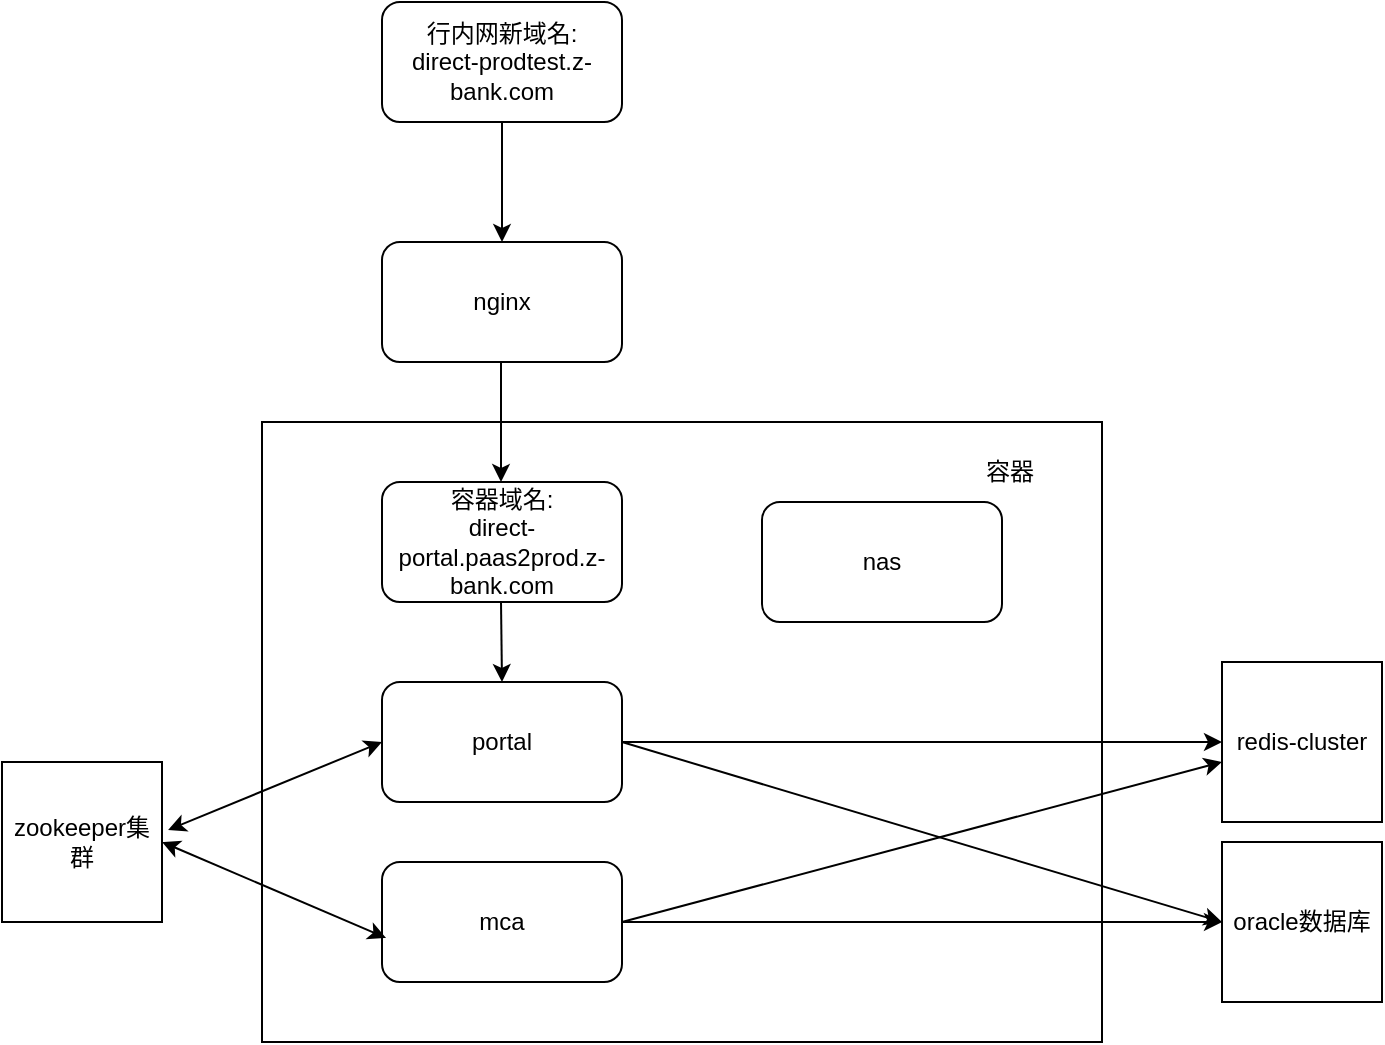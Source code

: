 <mxfile version="21.6.1" type="github">
  <diagram name="第 1 页" id="mV_qi1cDvNp9JisKHs0J">
    <mxGraphModel dx="2263" dy="1897" grid="1" gridSize="10" guides="1" tooltips="1" connect="1" arrows="1" fold="1" page="1" pageScale="1" pageWidth="827" pageHeight="1169" math="0" shadow="0">
      <root>
        <mxCell id="0" />
        <mxCell id="1" parent="0" />
        <mxCell id="zmU-SDt401ndgRT6T8sc-7" value="" style="rounded=0;whiteSpace=wrap;html=1;" parent="1" vertex="1">
          <mxGeometry x="70" y="190" width="420" height="310" as="geometry" />
        </mxCell>
        <mxCell id="zmU-SDt401ndgRT6T8sc-1" value="nginx" style="rounded=1;whiteSpace=wrap;html=1;" parent="1" vertex="1">
          <mxGeometry x="130" y="100" width="120" height="60" as="geometry" />
        </mxCell>
        <mxCell id="zmU-SDt401ndgRT6T8sc-2" value="portal" style="rounded=1;whiteSpace=wrap;html=1;" parent="1" vertex="1">
          <mxGeometry x="130" y="320" width="120" height="60" as="geometry" />
        </mxCell>
        <mxCell id="zmU-SDt401ndgRT6T8sc-3" value="mca" style="rounded=1;whiteSpace=wrap;html=1;" parent="1" vertex="1">
          <mxGeometry x="130" y="410" width="120" height="60" as="geometry" />
        </mxCell>
        <mxCell id="zmU-SDt401ndgRT6T8sc-4" value="redis-cluster" style="whiteSpace=wrap;html=1;aspect=fixed;" parent="1" vertex="1">
          <mxGeometry x="550" y="310" width="80" height="80" as="geometry" />
        </mxCell>
        <mxCell id="zmU-SDt401ndgRT6T8sc-5" value="zookeeper集群" style="whiteSpace=wrap;html=1;aspect=fixed;" parent="1" vertex="1">
          <mxGeometry x="-60" y="360" width="80" height="80" as="geometry" />
        </mxCell>
        <mxCell id="zmU-SDt401ndgRT6T8sc-6" value="oracle数据库" style="whiteSpace=wrap;html=1;aspect=fixed;" parent="1" vertex="1">
          <mxGeometry x="550" y="400" width="80" height="80" as="geometry" />
        </mxCell>
        <mxCell id="zmU-SDt401ndgRT6T8sc-9" value="容器" style="text;html=1;strokeColor=none;fillColor=none;align=center;verticalAlign=middle;whiteSpace=wrap;rounded=0;" parent="1" vertex="1">
          <mxGeometry x="414" y="200" width="60" height="30" as="geometry" />
        </mxCell>
        <mxCell id="zmU-SDt401ndgRT6T8sc-12" value="" style="endArrow=classic;startArrow=classic;html=1;rounded=0;entryX=1.038;entryY=0.425;entryDx=0;entryDy=0;entryPerimeter=0;exitX=0;exitY=0.5;exitDx=0;exitDy=0;" parent="1" source="zmU-SDt401ndgRT6T8sc-2" target="zmU-SDt401ndgRT6T8sc-5" edge="1">
          <mxGeometry width="50" height="50" relative="1" as="geometry">
            <mxPoint x="380" y="310" as="sourcePoint" />
            <mxPoint x="430" y="260" as="targetPoint" />
          </mxGeometry>
        </mxCell>
        <mxCell id="zmU-SDt401ndgRT6T8sc-14" value="nas" style="rounded=1;whiteSpace=wrap;html=1;" parent="1" vertex="1">
          <mxGeometry x="320" y="230" width="120" height="60" as="geometry" />
        </mxCell>
        <mxCell id="7jq_NJrkd13_KhJfO4df-3" value="" style="endArrow=classic;startArrow=classic;html=1;rounded=0;entryX=0.017;entryY=0.633;entryDx=0;entryDy=0;entryPerimeter=0;exitX=1;exitY=0.5;exitDx=0;exitDy=0;" edge="1" parent="1" source="zmU-SDt401ndgRT6T8sc-5" target="zmU-SDt401ndgRT6T8sc-3">
          <mxGeometry width="50" height="50" relative="1" as="geometry">
            <mxPoint y="320" as="sourcePoint" />
            <mxPoint x="440" y="350" as="targetPoint" />
          </mxGeometry>
        </mxCell>
        <mxCell id="7jq_NJrkd13_KhJfO4df-4" value="容器域名:&lt;br&gt;direct-portal.paas2prod.z-bank.com" style="rounded=1;whiteSpace=wrap;html=1;" vertex="1" parent="1">
          <mxGeometry x="130" y="220" width="120" height="60" as="geometry" />
        </mxCell>
        <mxCell id="7jq_NJrkd13_KhJfO4df-5" value="行内网新域名:&lt;br&gt;direct-prodtest.z-bank.com" style="rounded=1;whiteSpace=wrap;html=1;" vertex="1" parent="1">
          <mxGeometry x="130" y="-20" width="120" height="60" as="geometry" />
        </mxCell>
        <mxCell id="7jq_NJrkd13_KhJfO4df-6" value="" style="endArrow=classic;html=1;rounded=0;entryX=0.5;entryY=0;entryDx=0;entryDy=0;exitX=0.5;exitY=1;exitDx=0;exitDy=0;" edge="1" parent="1" source="7jq_NJrkd13_KhJfO4df-5" target="zmU-SDt401ndgRT6T8sc-1">
          <mxGeometry width="50" height="50" relative="1" as="geometry">
            <mxPoint x="390" y="300" as="sourcePoint" />
            <mxPoint x="440" y="250" as="targetPoint" />
          </mxGeometry>
        </mxCell>
        <mxCell id="7jq_NJrkd13_KhJfO4df-7" value="" style="endArrow=classic;html=1;rounded=0;entryX=0.5;entryY=0;entryDx=0;entryDy=0;exitX=0.5;exitY=1;exitDx=0;exitDy=0;" edge="1" parent="1">
          <mxGeometry width="50" height="50" relative="1" as="geometry">
            <mxPoint x="189.5" y="160" as="sourcePoint" />
            <mxPoint x="189.5" y="220" as="targetPoint" />
          </mxGeometry>
        </mxCell>
        <mxCell id="7jq_NJrkd13_KhJfO4df-8" value="" style="endArrow=classic;html=1;rounded=0;exitX=1;exitY=0.5;exitDx=0;exitDy=0;entryX=0;entryY=0.5;entryDx=0;entryDy=0;" edge="1" parent="1" source="zmU-SDt401ndgRT6T8sc-2" target="zmU-SDt401ndgRT6T8sc-4">
          <mxGeometry width="50" height="50" relative="1" as="geometry">
            <mxPoint x="390" y="400" as="sourcePoint" />
            <mxPoint x="440" y="350" as="targetPoint" />
          </mxGeometry>
        </mxCell>
        <mxCell id="7jq_NJrkd13_KhJfO4df-9" value="" style="endArrow=classic;html=1;rounded=0;exitX=1;exitY=0.5;exitDx=0;exitDy=0;entryX=0;entryY=0.5;entryDx=0;entryDy=0;" edge="1" parent="1" source="zmU-SDt401ndgRT6T8sc-2" target="zmU-SDt401ndgRT6T8sc-6">
          <mxGeometry width="50" height="50" relative="1" as="geometry">
            <mxPoint x="390" y="400" as="sourcePoint" />
            <mxPoint x="440" y="350" as="targetPoint" />
          </mxGeometry>
        </mxCell>
        <mxCell id="7jq_NJrkd13_KhJfO4df-10" value="" style="endArrow=classic;html=1;rounded=0;exitX=1;exitY=0.5;exitDx=0;exitDy=0;entryX=0;entryY=0.625;entryDx=0;entryDy=0;entryPerimeter=0;" edge="1" parent="1" source="zmU-SDt401ndgRT6T8sc-3" target="zmU-SDt401ndgRT6T8sc-4">
          <mxGeometry width="50" height="50" relative="1" as="geometry">
            <mxPoint x="390" y="400" as="sourcePoint" />
            <mxPoint x="440" y="350" as="targetPoint" />
          </mxGeometry>
        </mxCell>
        <mxCell id="7jq_NJrkd13_KhJfO4df-11" value="" style="endArrow=classic;html=1;rounded=0;entryX=0;entryY=0.5;entryDx=0;entryDy=0;" edge="1" parent="1" target="zmU-SDt401ndgRT6T8sc-6">
          <mxGeometry width="50" height="50" relative="1" as="geometry">
            <mxPoint x="250" y="440" as="sourcePoint" />
            <mxPoint x="570" y="440" as="targetPoint" />
          </mxGeometry>
        </mxCell>
        <mxCell id="7jq_NJrkd13_KhJfO4df-13" value="" style="endArrow=classic;html=1;rounded=0;exitX=0.5;exitY=1;exitDx=0;exitDy=0;" edge="1" parent="1">
          <mxGeometry width="50" height="50" relative="1" as="geometry">
            <mxPoint x="189.5" y="280" as="sourcePoint" />
            <mxPoint x="190" y="320" as="targetPoint" />
          </mxGeometry>
        </mxCell>
      </root>
    </mxGraphModel>
  </diagram>
</mxfile>
